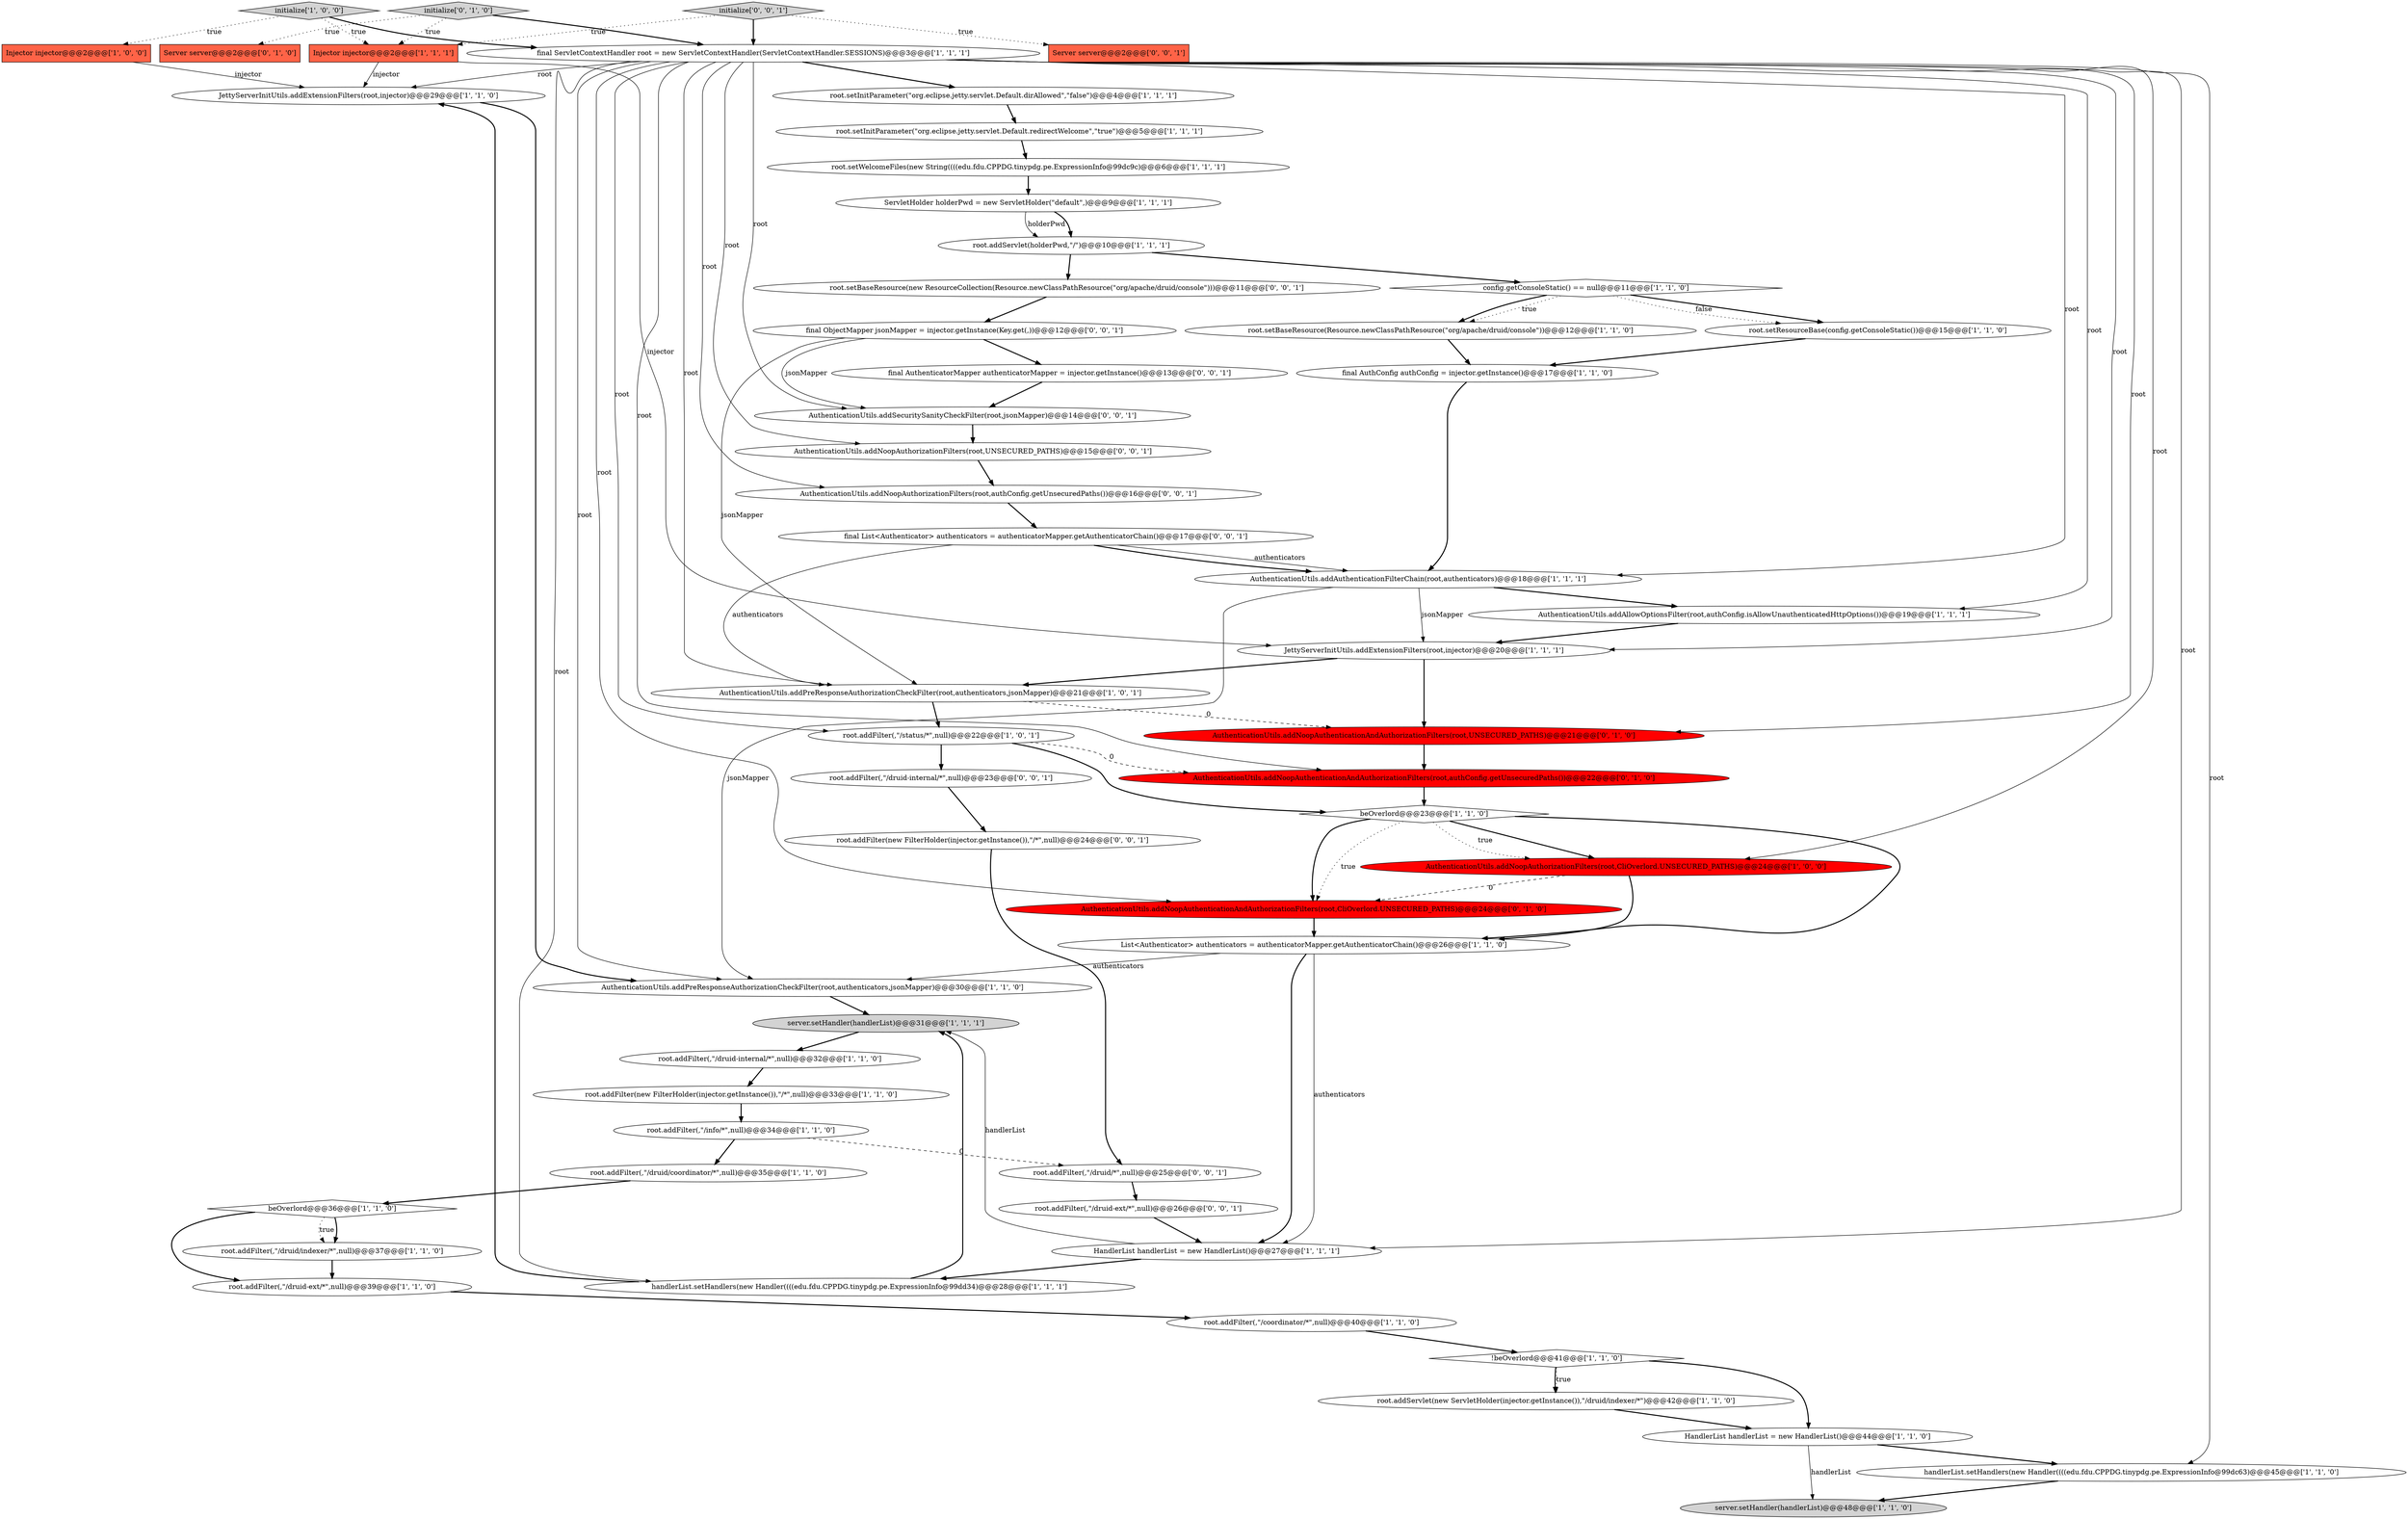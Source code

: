 digraph {
35 [style = filled, label = "Injector injector@@@2@@@['1', '1', '1']", fillcolor = tomato, shape = box image = "AAA0AAABBB1BBB"];
33 [style = filled, label = "root.addServlet(new ServletHolder(injector.getInstance()),\"/druid/indexer/*\")@@@42@@@['1', '1', '0']", fillcolor = white, shape = ellipse image = "AAA0AAABBB1BBB"];
39 [style = filled, label = "Server server@@@2@@@['0', '1', '0']", fillcolor = tomato, shape = box image = "AAA0AAABBB2BBB"];
17 [style = filled, label = "ServletHolder holderPwd = new ServletHolder(\"default\",)@@@9@@@['1', '1', '1']", fillcolor = white, shape = ellipse image = "AAA0AAABBB1BBB"];
32 [style = filled, label = "root.addFilter(,\"/druid-ext/*\",null)@@@39@@@['1', '1', '0']", fillcolor = white, shape = ellipse image = "AAA0AAABBB1BBB"];
46 [style = filled, label = "root.addFilter(,\"/druid/*\",null)@@@25@@@['0', '0', '1']", fillcolor = white, shape = ellipse image = "AAA0AAABBB3BBB"];
56 [style = filled, label = "root.addFilter(,\"/druid-internal/*\",null)@@@23@@@['0', '0', '1']", fillcolor = white, shape = ellipse image = "AAA0AAABBB3BBB"];
11 [style = filled, label = "initialize['1', '0', '0']", fillcolor = lightgray, shape = diamond image = "AAA0AAABBB1BBB"];
24 [style = filled, label = "root.addFilter(,\"/coordinator/*\",null)@@@40@@@['1', '1', '0']", fillcolor = white, shape = ellipse image = "AAA0AAABBB1BBB"];
37 [style = filled, label = "!beOverlord@@@41@@@['1', '1', '0']", fillcolor = white, shape = diamond image = "AAA0AAABBB1BBB"];
9 [style = filled, label = "root.addFilter(,\"/druid/coordinator/*\",null)@@@35@@@['1', '1', '0']", fillcolor = white, shape = ellipse image = "AAA0AAABBB1BBB"];
52 [style = filled, label = "AuthenticationUtils.addNoopAuthorizationFilters(root,authConfig.getUnsecuredPaths())@@@16@@@['0', '0', '1']", fillcolor = white, shape = ellipse image = "AAA0AAABBB3BBB"];
0 [style = filled, label = "beOverlord@@@36@@@['1', '1', '0']", fillcolor = white, shape = diamond image = "AAA0AAABBB1BBB"];
20 [style = filled, label = "HandlerList handlerList = new HandlerList()@@@27@@@['1', '1', '1']", fillcolor = white, shape = ellipse image = "AAA0AAABBB1BBB"];
29 [style = filled, label = "root.setResourceBase(config.getConsoleStatic())@@@15@@@['1', '1', '0']", fillcolor = white, shape = ellipse image = "AAA0AAABBB1BBB"];
14 [style = filled, label = "root.setInitParameter(\"org.eclipse.jetty.servlet.Default.redirectWelcome\",\"true\")@@@5@@@['1', '1', '1']", fillcolor = white, shape = ellipse image = "AAA0AAABBB1BBB"];
30 [style = filled, label = "AuthenticationUtils.addAllowOptionsFilter(root,authConfig.isAllowUnauthenticatedHttpOptions())@@@19@@@['1', '1', '1']", fillcolor = white, shape = ellipse image = "AAA0AAABBB1BBB"];
51 [style = filled, label = "Server server@@@2@@@['0', '0', '1']", fillcolor = tomato, shape = box image = "AAA0AAABBB3BBB"];
41 [style = filled, label = "initialize['0', '1', '0']", fillcolor = lightgray, shape = diamond image = "AAA0AAABBB2BBB"];
18 [style = filled, label = "AuthenticationUtils.addAuthenticationFilterChain(root,authenticators)@@@18@@@['1', '1', '1']", fillcolor = white, shape = ellipse image = "AAA0AAABBB1BBB"];
21 [style = filled, label = "JettyServerInitUtils.addExtensionFilters(root,injector)@@@29@@@['1', '1', '0']", fillcolor = white, shape = ellipse image = "AAA0AAABBB1BBB"];
48 [style = filled, label = "final AuthenticatorMapper authenticatorMapper = injector.getInstance()@@@13@@@['0', '0', '1']", fillcolor = white, shape = ellipse image = "AAA0AAABBB3BBB"];
2 [style = filled, label = "server.setHandler(handlerList)@@@48@@@['1', '1', '0']", fillcolor = lightgray, shape = ellipse image = "AAA0AAABBB1BBB"];
25 [style = filled, label = "root.addFilter(,\"/status/*\",null)@@@22@@@['1', '0', '1']", fillcolor = white, shape = ellipse image = "AAA0AAABBB1BBB"];
47 [style = filled, label = "AuthenticationUtils.addSecuritySanityCheckFilter(root,jsonMapper)@@@14@@@['0', '0', '1']", fillcolor = white, shape = ellipse image = "AAA0AAABBB3BBB"];
13 [style = filled, label = "beOverlord@@@23@@@['1', '1', '0']", fillcolor = white, shape = diamond image = "AAA0AAABBB1BBB"];
15 [style = filled, label = "handlerList.setHandlers(new Handler((((edu.fdu.CPPDG.tinypdg.pe.ExpressionInfo@99dd34)@@@28@@@['1', '1', '1']", fillcolor = white, shape = ellipse image = "AAA0AAABBB1BBB"];
45 [style = filled, label = "final List<Authenticator> authenticators = authenticatorMapper.getAuthenticatorChain()@@@17@@@['0', '0', '1']", fillcolor = white, shape = ellipse image = "AAA0AAABBB3BBB"];
16 [style = filled, label = "root.addFilter(new FilterHolder(injector.getInstance()),\"/*\",null)@@@33@@@['1', '1', '0']", fillcolor = white, shape = ellipse image = "AAA0AAABBB1BBB"];
31 [style = filled, label = "AuthenticationUtils.addNoopAuthorizationFilters(root,CliOverlord.UNSECURED_PATHS)@@@24@@@['1', '0', '0']", fillcolor = red, shape = ellipse image = "AAA1AAABBB1BBB"];
1 [style = filled, label = "root.setWelcomeFiles(new String((((edu.fdu.CPPDG.tinypdg.pe.ExpressionInfo@99dc9c)@@@6@@@['1', '1', '1']", fillcolor = white, shape = ellipse image = "AAA0AAABBB1BBB"];
54 [style = filled, label = "initialize['0', '0', '1']", fillcolor = lightgray, shape = diamond image = "AAA0AAABBB3BBB"];
5 [style = filled, label = "config.getConsoleStatic() == null@@@11@@@['1', '1', '0']", fillcolor = white, shape = diamond image = "AAA0AAABBB1BBB"];
36 [style = filled, label = "root.addFilter(,\"/druid/indexer/*\",null)@@@37@@@['1', '1', '0']", fillcolor = white, shape = ellipse image = "AAA0AAABBB1BBB"];
43 [style = filled, label = "AuthenticationUtils.addNoopAuthenticationAndAuthorizationFilters(root,authConfig.getUnsecuredPaths())@@@22@@@['0', '1', '0']", fillcolor = red, shape = ellipse image = "AAA1AAABBB2BBB"];
53 [style = filled, label = "root.addFilter(,\"/druid-ext/*\",null)@@@26@@@['0', '0', '1']", fillcolor = white, shape = ellipse image = "AAA0AAABBB3BBB"];
7 [style = filled, label = "root.setBaseResource(Resource.newClassPathResource(\"org/apache/druid/console\"))@@@12@@@['1', '1', '0']", fillcolor = white, shape = ellipse image = "AAA0AAABBB1BBB"];
22 [style = filled, label = "root.addFilter(,\"/info/*\",null)@@@34@@@['1', '1', '0']", fillcolor = white, shape = ellipse image = "AAA0AAABBB1BBB"];
38 [style = filled, label = "final ServletContextHandler root = new ServletContextHandler(ServletContextHandler.SESSIONS)@@@3@@@['1', '1', '1']", fillcolor = white, shape = ellipse image = "AAA0AAABBB1BBB"];
27 [style = filled, label = "server.setHandler(handlerList)@@@31@@@['1', '1', '1']", fillcolor = lightgray, shape = ellipse image = "AAA0AAABBB1BBB"];
6 [style = filled, label = "handlerList.setHandlers(new Handler((((edu.fdu.CPPDG.tinypdg.pe.ExpressionInfo@99dc63)@@@45@@@['1', '1', '0']", fillcolor = white, shape = ellipse image = "AAA0AAABBB1BBB"];
49 [style = filled, label = "final ObjectMapper jsonMapper = injector.getInstance(Key.get(,))@@@12@@@['0', '0', '1']", fillcolor = white, shape = ellipse image = "AAA0AAABBB3BBB"];
3 [style = filled, label = "Injector injector@@@2@@@['1', '0', '0']", fillcolor = tomato, shape = box image = "AAA0AAABBB1BBB"];
8 [style = filled, label = "root.addServlet(holderPwd,\"/\")@@@10@@@['1', '1', '1']", fillcolor = white, shape = ellipse image = "AAA0AAABBB1BBB"];
34 [style = filled, label = "HandlerList handlerList = new HandlerList()@@@44@@@['1', '1', '0']", fillcolor = white, shape = ellipse image = "AAA0AAABBB1BBB"];
55 [style = filled, label = "AuthenticationUtils.addNoopAuthorizationFilters(root,UNSECURED_PATHS)@@@15@@@['0', '0', '1']", fillcolor = white, shape = ellipse image = "AAA0AAABBB3BBB"];
42 [style = filled, label = "AuthenticationUtils.addNoopAuthenticationAndAuthorizationFilters(root,CliOverlord.UNSECURED_PATHS)@@@24@@@['0', '1', '0']", fillcolor = red, shape = ellipse image = "AAA1AAABBB2BBB"];
4 [style = filled, label = "root.setInitParameter(\"org.eclipse.jetty.servlet.Default.dirAllowed\",\"false\")@@@4@@@['1', '1', '1']", fillcolor = white, shape = ellipse image = "AAA0AAABBB1BBB"];
26 [style = filled, label = "JettyServerInitUtils.addExtensionFilters(root,injector)@@@20@@@['1', '1', '1']", fillcolor = white, shape = ellipse image = "AAA0AAABBB1BBB"];
23 [style = filled, label = "root.addFilter(,\"/druid-internal/*\",null)@@@32@@@['1', '1', '0']", fillcolor = white, shape = ellipse image = "AAA0AAABBB1BBB"];
40 [style = filled, label = "AuthenticationUtils.addNoopAuthenticationAndAuthorizationFilters(root,UNSECURED_PATHS)@@@21@@@['0', '1', '0']", fillcolor = red, shape = ellipse image = "AAA1AAABBB2BBB"];
12 [style = filled, label = "final AuthConfig authConfig = injector.getInstance()@@@17@@@['1', '1', '0']", fillcolor = white, shape = ellipse image = "AAA0AAABBB1BBB"];
28 [style = filled, label = "AuthenticationUtils.addPreResponseAuthorizationCheckFilter(root,authenticators,jsonMapper)@@@21@@@['1', '0', '1']", fillcolor = white, shape = ellipse image = "AAA0AAABBB1BBB"];
44 [style = filled, label = "root.setBaseResource(new ResourceCollection(Resource.newClassPathResource(\"org/apache/druid/console\")))@@@11@@@['0', '0', '1']", fillcolor = white, shape = ellipse image = "AAA0AAABBB3BBB"];
50 [style = filled, label = "root.addFilter(new FilterHolder(injector.getInstance()),\"/*\",null)@@@24@@@['0', '0', '1']", fillcolor = white, shape = ellipse image = "AAA0AAABBB3BBB"];
10 [style = filled, label = "AuthenticationUtils.addPreResponseAuthorizationCheckFilter(root,authenticators,jsonMapper)@@@30@@@['1', '1', '0']", fillcolor = white, shape = ellipse image = "AAA0AAABBB1BBB"];
19 [style = filled, label = "List<Authenticator> authenticators = authenticatorMapper.getAuthenticatorChain()@@@26@@@['1', '1', '0']", fillcolor = white, shape = ellipse image = "AAA0AAABBB1BBB"];
21->10 [style = bold, label=""];
54->35 [style = dotted, label="true"];
20->27 [style = solid, label="handlerList"];
15->21 [style = bold, label=""];
45->18 [style = solid, label="authenticators"];
38->4 [style = bold, label=""];
18->30 [style = bold, label=""];
49->48 [style = bold, label=""];
17->8 [style = solid, label="holderPwd"];
26->40 [style = bold, label=""];
25->43 [style = dashed, label="0"];
8->44 [style = bold, label=""];
38->20 [style = solid, label="root"];
18->26 [style = solid, label="jsonMapper"];
38->43 [style = solid, label="root"];
54->51 [style = dotted, label="true"];
12->18 [style = bold, label=""];
28->25 [style = bold, label=""];
26->28 [style = bold, label=""];
13->31 [style = bold, label=""];
37->33 [style = bold, label=""];
54->38 [style = bold, label=""];
20->15 [style = bold, label=""];
38->6 [style = solid, label="root"];
42->19 [style = bold, label=""];
5->29 [style = bold, label=""];
19->20 [style = bold, label=""];
22->9 [style = bold, label=""];
38->28 [style = solid, label="root"];
30->26 [style = bold, label=""];
38->52 [style = solid, label="root"];
53->20 [style = bold, label=""];
52->45 [style = bold, label=""];
35->26 [style = solid, label="injector"];
11->35 [style = dotted, label="true"];
44->49 [style = bold, label=""];
49->47 [style = solid, label="jsonMapper"];
0->36 [style = bold, label=""];
1->17 [style = bold, label=""];
6->2 [style = bold, label=""];
38->40 [style = solid, label="root"];
43->13 [style = bold, label=""];
5->7 [style = dotted, label="true"];
56->50 [style = bold, label=""];
49->28 [style = solid, label="jsonMapper"];
5->7 [style = bold, label=""];
41->38 [style = bold, label=""];
38->55 [style = solid, label="root"];
38->42 [style = solid, label="root"];
5->29 [style = dotted, label="false"];
17->8 [style = bold, label=""];
4->14 [style = bold, label=""];
38->30 [style = solid, label="root"];
13->42 [style = bold, label=""];
41->35 [style = dotted, label="true"];
18->10 [style = solid, label="jsonMapper"];
28->40 [style = dashed, label="0"];
38->15 [style = solid, label="root"];
31->42 [style = dashed, label="0"];
19->20 [style = solid, label="authenticators"];
38->26 [style = solid, label="root"];
38->47 [style = solid, label="root"];
13->19 [style = bold, label=""];
3->21 [style = solid, label="injector"];
40->43 [style = bold, label=""];
0->32 [style = bold, label=""];
55->52 [style = bold, label=""];
11->3 [style = dotted, label="true"];
31->19 [style = bold, label=""];
45->18 [style = bold, label=""];
37->33 [style = dotted, label="true"];
38->21 [style = solid, label="root"];
23->16 [style = bold, label=""];
11->38 [style = bold, label=""];
38->25 [style = solid, label="root"];
9->0 [style = bold, label=""];
7->12 [style = bold, label=""];
25->13 [style = bold, label=""];
25->56 [style = bold, label=""];
10->27 [style = bold, label=""];
50->46 [style = bold, label=""];
46->53 [style = bold, label=""];
34->2 [style = solid, label="handlerList"];
22->46 [style = dashed, label="0"];
36->32 [style = bold, label=""];
13->42 [style = dotted, label="true"];
38->18 [style = solid, label="root"];
41->39 [style = dotted, label="true"];
16->22 [style = bold, label=""];
45->28 [style = solid, label="authenticators"];
38->10 [style = solid, label="root"];
14->1 [style = bold, label=""];
0->36 [style = dotted, label="true"];
38->31 [style = solid, label="root"];
13->31 [style = dotted, label="true"];
29->12 [style = bold, label=""];
47->55 [style = bold, label=""];
8->5 [style = bold, label=""];
35->21 [style = solid, label="injector"];
48->47 [style = bold, label=""];
37->34 [style = bold, label=""];
34->6 [style = bold, label=""];
24->37 [style = bold, label=""];
19->10 [style = solid, label="authenticators"];
27->23 [style = bold, label=""];
15->27 [style = bold, label=""];
32->24 [style = bold, label=""];
33->34 [style = bold, label=""];
}
